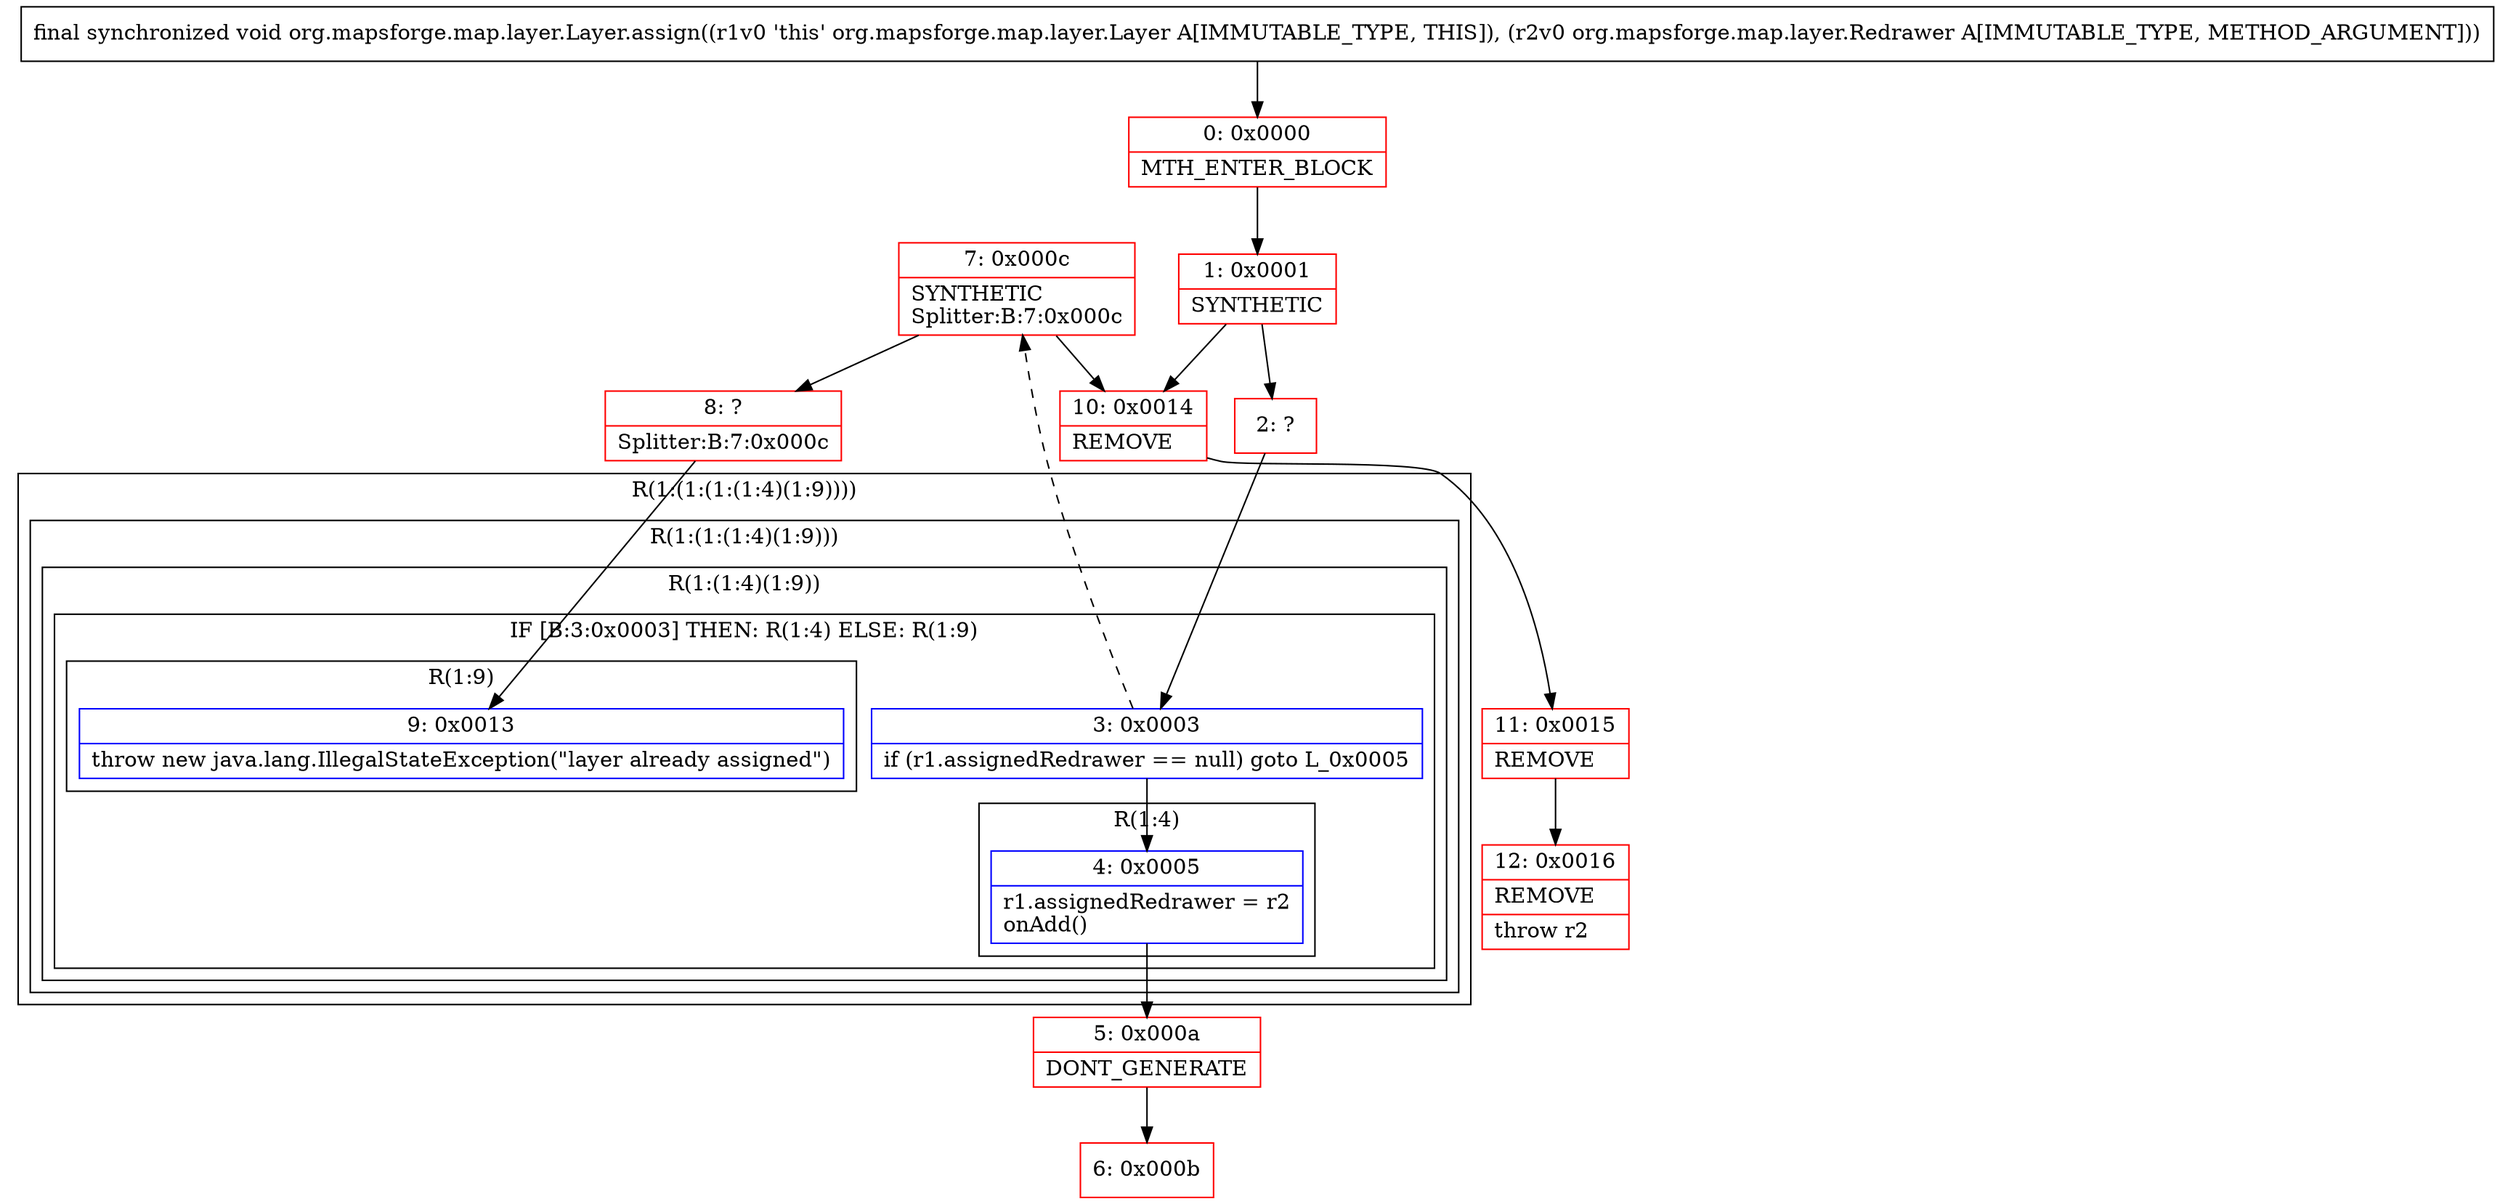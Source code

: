 digraph "CFG fororg.mapsforge.map.layer.Layer.assign(Lorg\/mapsforge\/map\/layer\/Redrawer;)V" {
subgraph cluster_Region_1016650078 {
label = "R(1:(1:(1:(1:4)(1:9))))";
node [shape=record,color=blue];
subgraph cluster_Region_1480174009 {
label = "R(1:(1:(1:4)(1:9)))";
node [shape=record,color=blue];
subgraph cluster_Region_183318624 {
label = "R(1:(1:4)(1:9))";
node [shape=record,color=blue];
subgraph cluster_IfRegion_1236127974 {
label = "IF [B:3:0x0003] THEN: R(1:4) ELSE: R(1:9)";
node [shape=record,color=blue];
Node_3 [shape=record,label="{3\:\ 0x0003|if (r1.assignedRedrawer == null) goto L_0x0005\l}"];
subgraph cluster_Region_864400036 {
label = "R(1:4)";
node [shape=record,color=blue];
Node_4 [shape=record,label="{4\:\ 0x0005|r1.assignedRedrawer = r2\lonAdd()\l}"];
}
subgraph cluster_Region_644133132 {
label = "R(1:9)";
node [shape=record,color=blue];
Node_9 [shape=record,label="{9\:\ 0x0013|throw new java.lang.IllegalStateException(\"layer already assigned\")\l}"];
}
}
}
}
}
Node_0 [shape=record,color=red,label="{0\:\ 0x0000|MTH_ENTER_BLOCK\l}"];
Node_1 [shape=record,color=red,label="{1\:\ 0x0001|SYNTHETIC\l}"];
Node_2 [shape=record,color=red,label="{2\:\ ?}"];
Node_5 [shape=record,color=red,label="{5\:\ 0x000a|DONT_GENERATE\l}"];
Node_6 [shape=record,color=red,label="{6\:\ 0x000b}"];
Node_7 [shape=record,color=red,label="{7\:\ 0x000c|SYNTHETIC\lSplitter:B:7:0x000c\l}"];
Node_8 [shape=record,color=red,label="{8\:\ ?|Splitter:B:7:0x000c\l}"];
Node_10 [shape=record,color=red,label="{10\:\ 0x0014|REMOVE\l}"];
Node_11 [shape=record,color=red,label="{11\:\ 0x0015|REMOVE\l}"];
Node_12 [shape=record,color=red,label="{12\:\ 0x0016|REMOVE\l|throw r2\l}"];
MethodNode[shape=record,label="{final synchronized void org.mapsforge.map.layer.Layer.assign((r1v0 'this' org.mapsforge.map.layer.Layer A[IMMUTABLE_TYPE, THIS]), (r2v0 org.mapsforge.map.layer.Redrawer A[IMMUTABLE_TYPE, METHOD_ARGUMENT])) }"];
MethodNode -> Node_0;
Node_3 -> Node_4;
Node_3 -> Node_7[style=dashed];
Node_4 -> Node_5;
Node_0 -> Node_1;
Node_1 -> Node_2;
Node_1 -> Node_10;
Node_2 -> Node_3;
Node_5 -> Node_6;
Node_7 -> Node_8;
Node_7 -> Node_10;
Node_8 -> Node_9;
Node_10 -> Node_11;
Node_11 -> Node_12;
}

